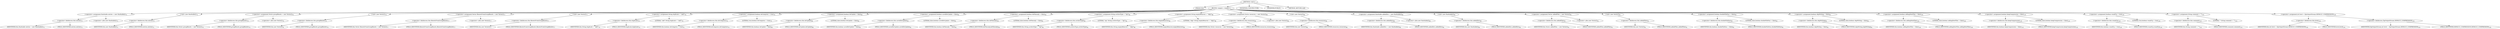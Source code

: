digraph "&lt;init&gt;" {  
"4204" [label = <(METHOD,&lt;init&gt;)> ]
"4205" [label = <(PARAM,this)> ]
"4206" [label = <(BLOCK,&lt;empty&gt;,&lt;empty&gt;)> ]
"4207" [label = <(&lt;operator&gt;.assignment,Hashtable entries = new Hashtable())<SUB>75</SUB>> ]
"4208" [label = <(&lt;operator&gt;.fieldAccess,this.entries)<SUB>75</SUB>> ]
"4209" [label = <(IDENTIFIER,this,Hashtable entries = new Hashtable())<SUB>75</SUB>> ]
"4210" [label = <(FIELD_IDENTIFIER,entries,entries)<SUB>75</SUB>> ]
"4211" [label = <(&lt;operator&gt;.alloc,new Hashtable())<SUB>75</SUB>> ]
"4212" [label = <(&lt;init&gt;,new Hashtable())<SUB>75</SUB>> ]
"4213" [label = <(&lt;operator&gt;.fieldAccess,this.entries)<SUB>75</SUB>> ]
"4214" [label = <(IDENTIFIER,this,new Hashtable())<SUB>75</SUB>> ]
"4215" [label = <(FIELD_IDENTIFIER,entries,entries)<SUB>75</SUB>> ]
"4216" [label = <(&lt;operator&gt;.assignment,Vector groupfilesets = new Vector())<SUB>76</SUB>> ]
"4217" [label = <(&lt;operator&gt;.fieldAccess,this.groupfilesets)<SUB>76</SUB>> ]
"4218" [label = <(IDENTIFIER,this,Vector groupfilesets = new Vector())<SUB>76</SUB>> ]
"4219" [label = <(FIELD_IDENTIFIER,groupfilesets,groupfilesets)<SUB>76</SUB>> ]
"4220" [label = <(&lt;operator&gt;.alloc,new Vector())<SUB>76</SUB>> ]
"4221" [label = <(&lt;init&gt;,new Vector())<SUB>76</SUB>> ]
"4222" [label = <(&lt;operator&gt;.fieldAccess,this.groupfilesets)<SUB>76</SUB>> ]
"4223" [label = <(IDENTIFIER,this,new Vector())<SUB>76</SUB>> ]
"4224" [label = <(FIELD_IDENTIFIER,groupfilesets,groupfilesets)<SUB>76</SUB>> ]
"4225" [label = <(&lt;operator&gt;.assignment,Vector filesetsFromGroupfilesets = new Vector())<SUB>77</SUB>> ]
"4226" [label = <(&lt;operator&gt;.fieldAccess,this.filesetsFromGroupfilesets)<SUB>77</SUB>> ]
"4227" [label = <(IDENTIFIER,this,Vector filesetsFromGroupfilesets = new Vector())<SUB>77</SUB>> ]
"4228" [label = <(FIELD_IDENTIFIER,filesetsFromGroupfilesets,filesetsFromGroupfilesets)<SUB>77</SUB>> ]
"4229" [label = <(&lt;operator&gt;.alloc,new Vector())<SUB>77</SUB>> ]
"4230" [label = <(&lt;init&gt;,new Vector())<SUB>77</SUB>> ]
"4231" [label = <(&lt;operator&gt;.fieldAccess,this.filesetsFromGroupfilesets)<SUB>77</SUB>> ]
"4232" [label = <(IDENTIFIER,this,new Vector())<SUB>77</SUB>> ]
"4233" [label = <(FIELD_IDENTIFIER,filesetsFromGroupfilesets,filesetsFromGroupfilesets)<SUB>77</SUB>> ]
"4234" [label = <(&lt;operator&gt;.assignment,String duplicate = &quot;add&quot;)<SUB>78</SUB>> ]
"4235" [label = <(&lt;operator&gt;.fieldAccess,this.duplicate)<SUB>78</SUB>> ]
"4236" [label = <(IDENTIFIER,this,String duplicate = &quot;add&quot;)<SUB>78</SUB>> ]
"4237" [label = <(FIELD_IDENTIFIER,duplicate,duplicate)<SUB>78</SUB>> ]
"4238" [label = <(LITERAL,&quot;add&quot;,String duplicate = &quot;add&quot;)<SUB>78</SUB>> ]
"4239" [label = <(&lt;operator&gt;.assignment,boolean doCompress = true)<SUB>79</SUB>> ]
"4240" [label = <(&lt;operator&gt;.fieldAccess,this.doCompress)<SUB>79</SUB>> ]
"4241" [label = <(IDENTIFIER,this,boolean doCompress = true)<SUB>79</SUB>> ]
"4242" [label = <(FIELD_IDENTIFIER,doCompress,doCompress)<SUB>79</SUB>> ]
"4243" [label = <(LITERAL,true,boolean doCompress = true)<SUB>79</SUB>> ]
"4244" [label = <(&lt;operator&gt;.assignment,boolean doUpdate = false)<SUB>80</SUB>> ]
"4245" [label = <(&lt;operator&gt;.fieldAccess,this.doUpdate)<SUB>80</SUB>> ]
"4246" [label = <(IDENTIFIER,this,boolean doUpdate = false)<SUB>80</SUB>> ]
"4247" [label = <(FIELD_IDENTIFIER,doUpdate,doUpdate)<SUB>80</SUB>> ]
"4248" [label = <(LITERAL,false,boolean doUpdate = false)<SUB>80</SUB>> ]
"4249" [label = <(&lt;operator&gt;.assignment,boolean savedDoUpdate = false)<SUB>82</SUB>> ]
"4250" [label = <(&lt;operator&gt;.fieldAccess,this.savedDoUpdate)<SUB>82</SUB>> ]
"4251" [label = <(IDENTIFIER,this,boolean savedDoUpdate = false)<SUB>82</SUB>> ]
"4252" [label = <(FIELD_IDENTIFIER,savedDoUpdate,savedDoUpdate)<SUB>82</SUB>> ]
"4253" [label = <(LITERAL,false,boolean savedDoUpdate = false)<SUB>82</SUB>> ]
"4254" [label = <(&lt;operator&gt;.assignment,boolean doFilesonly = false)<SUB>83</SUB>> ]
"4255" [label = <(&lt;operator&gt;.fieldAccess,this.doFilesonly)<SUB>83</SUB>> ]
"4256" [label = <(IDENTIFIER,this,boolean doFilesonly = false)<SUB>83</SUB>> ]
"4257" [label = <(FIELD_IDENTIFIER,doFilesonly,doFilesonly)<SUB>83</SUB>> ]
"4258" [label = <(LITERAL,false,boolean doFilesonly = false)<SUB>83</SUB>> ]
"4259" [label = <(&lt;operator&gt;.assignment,String archiveType = &quot;zip&quot;)<SUB>84</SUB>> ]
"4260" [label = <(&lt;operator&gt;.fieldAccess,this.archiveType)<SUB>84</SUB>> ]
"4261" [label = <(IDENTIFIER,this,String archiveType = &quot;zip&quot;)<SUB>84</SUB>> ]
"4262" [label = <(FIELD_IDENTIFIER,archiveType,archiveType)<SUB>84</SUB>> ]
"4263" [label = <(LITERAL,&quot;zip&quot;,String archiveType = &quot;zip&quot;)<SUB>84</SUB>> ]
"4264" [label = <(&lt;operator&gt;.assignment,String emptyBehavior = &quot;skip&quot;)<SUB>88</SUB>> ]
"4265" [label = <(&lt;operator&gt;.fieldAccess,this.emptyBehavior)<SUB>88</SUB>> ]
"4266" [label = <(IDENTIFIER,this,String emptyBehavior = &quot;skip&quot;)<SUB>88</SUB>> ]
"4267" [label = <(FIELD_IDENTIFIER,emptyBehavior,emptyBehavior)<SUB>88</SUB>> ]
"4268" [label = <(LITERAL,&quot;skip&quot;,String emptyBehavior = &quot;skip&quot;)<SUB>88</SUB>> ]
"4269" [label = <(&lt;operator&gt;.assignment,Vector resources = new Vector())<SUB>89</SUB>> ]
"4270" [label = <(&lt;operator&gt;.fieldAccess,this.resources)<SUB>89</SUB>> ]
"4271" [label = <(IDENTIFIER,this,Vector resources = new Vector())<SUB>89</SUB>> ]
"4272" [label = <(FIELD_IDENTIFIER,resources,resources)<SUB>89</SUB>> ]
"4273" [label = <(&lt;operator&gt;.alloc,new Vector())<SUB>89</SUB>> ]
"4274" [label = <(&lt;init&gt;,new Vector())<SUB>89</SUB>> ]
"4275" [label = <(&lt;operator&gt;.fieldAccess,this.resources)<SUB>89</SUB>> ]
"4276" [label = <(IDENTIFIER,this,new Vector())<SUB>89</SUB>> ]
"4277" [label = <(FIELD_IDENTIFIER,resources,resources)<SUB>89</SUB>> ]
"4278" [label = <(&lt;operator&gt;.assignment,Hashtable addedDirs = new Hashtable())<SUB>90</SUB>> ]
"4279" [label = <(&lt;operator&gt;.fieldAccess,this.addedDirs)<SUB>90</SUB>> ]
"4280" [label = <(IDENTIFIER,this,Hashtable addedDirs = new Hashtable())<SUB>90</SUB>> ]
"4281" [label = <(FIELD_IDENTIFIER,addedDirs,addedDirs)<SUB>90</SUB>> ]
"4282" [label = <(&lt;operator&gt;.alloc,new Hashtable())<SUB>90</SUB>> ]
"4283" [label = <(&lt;init&gt;,new Hashtable())<SUB>90</SUB>> ]
"4284" [label = <(&lt;operator&gt;.fieldAccess,this.addedDirs)<SUB>90</SUB>> ]
"4285" [label = <(IDENTIFIER,this,new Hashtable())<SUB>90</SUB>> ]
"4286" [label = <(FIELD_IDENTIFIER,addedDirs,addedDirs)<SUB>90</SUB>> ]
"4287" [label = <(&lt;operator&gt;.assignment,Vector addedFiles = new Vector())<SUB>91</SUB>> ]
"4288" [label = <(&lt;operator&gt;.fieldAccess,this.addedFiles)<SUB>91</SUB>> ]
"4289" [label = <(IDENTIFIER,this,Vector addedFiles = new Vector())<SUB>91</SUB>> ]
"4290" [label = <(FIELD_IDENTIFIER,addedFiles,addedFiles)<SUB>91</SUB>> ]
"4291" [label = <(&lt;operator&gt;.alloc,new Vector())<SUB>91</SUB>> ]
"4292" [label = <(&lt;init&gt;,new Vector())<SUB>91</SUB>> ]
"4293" [label = <(&lt;operator&gt;.fieldAccess,this.addedFiles)<SUB>91</SUB>> ]
"4294" [label = <(IDENTIFIER,this,new Vector())<SUB>91</SUB>> ]
"4295" [label = <(FIELD_IDENTIFIER,addedFiles,addedFiles)<SUB>91</SUB>> ]
"4296" [label = <(&lt;operator&gt;.assignment,boolean doubleFilePass = false)<SUB>93</SUB>> ]
"4297" [label = <(&lt;operator&gt;.fieldAccess,this.doubleFilePass)<SUB>93</SUB>> ]
"4298" [label = <(IDENTIFIER,this,boolean doubleFilePass = false)<SUB>93</SUB>> ]
"4299" [label = <(FIELD_IDENTIFIER,doubleFilePass,doubleFilePass)<SUB>93</SUB>> ]
"4300" [label = <(LITERAL,false,boolean doubleFilePass = false)<SUB>93</SUB>> ]
"4301" [label = <(&lt;operator&gt;.assignment,boolean skipWriting = false)<SUB>94</SUB>> ]
"4302" [label = <(&lt;operator&gt;.fieldAccess,this.skipWriting)<SUB>94</SUB>> ]
"4303" [label = <(IDENTIFIER,this,boolean skipWriting = false)<SUB>94</SUB>> ]
"4304" [label = <(FIELD_IDENTIFIER,skipWriting,skipWriting)<SUB>94</SUB>> ]
"4305" [label = <(LITERAL,false,boolean skipWriting = false)<SUB>94</SUB>> ]
"4306" [label = <(&lt;operator&gt;.assignment,boolean addingNewFiles = false)<SUB>104</SUB>> ]
"4307" [label = <(&lt;operator&gt;.fieldAccess,this.addingNewFiles)<SUB>104</SUB>> ]
"4308" [label = <(IDENTIFIER,this,boolean addingNewFiles = false)<SUB>104</SUB>> ]
"4309" [label = <(FIELD_IDENTIFIER,addingNewFiles,addingNewFiles)<SUB>104</SUB>> ]
"4310" [label = <(LITERAL,false,boolean addingNewFiles = false)<SUB>104</SUB>> ]
"4311" [label = <(&lt;operator&gt;.assignment,boolean keepCompression = false)<SUB>118</SUB>> ]
"4312" [label = <(&lt;operator&gt;.fieldAccess,this.keepCompression)<SUB>118</SUB>> ]
"4313" [label = <(IDENTIFIER,this,boolean keepCompression = false)<SUB>118</SUB>> ]
"4314" [label = <(FIELD_IDENTIFIER,keepCompression,keepCompression)<SUB>118</SUB>> ]
"4315" [label = <(LITERAL,false,boolean keepCompression = false)<SUB>118</SUB>> ]
"4316" [label = <(&lt;operator&gt;.assignment,boolean roundUp = true)<SUB>126</SUB>> ]
"4317" [label = <(&lt;operator&gt;.fieldAccess,this.roundUp)<SUB>126</SUB>> ]
"4318" [label = <(IDENTIFIER,this,boolean roundUp = true)<SUB>126</SUB>> ]
"4319" [label = <(FIELD_IDENTIFIER,roundUp,roundUp)<SUB>126</SUB>> ]
"4320" [label = <(LITERAL,true,boolean roundUp = true)<SUB>126</SUB>> ]
"4321" [label = <(&lt;operator&gt;.assignment,String comment = &quot;&quot;)<SUB>132</SUB>> ]
"4322" [label = <(&lt;operator&gt;.fieldAccess,this.comment)<SUB>132</SUB>> ]
"4323" [label = <(IDENTIFIER,this,String comment = &quot;&quot;)<SUB>132</SUB>> ]
"4324" [label = <(FIELD_IDENTIFIER,comment,comment)<SUB>132</SUB>> ]
"4325" [label = <(LITERAL,&quot;&quot;,String comment = &quot;&quot;)<SUB>132</SUB>> ]
"4326" [label = <(&lt;operator&gt;.assignment,int level = ZipOutputStream.DEFAULT_COMPRESSION)<SUB>134</SUB>> ]
"4327" [label = <(&lt;operator&gt;.fieldAccess,this.level)<SUB>134</SUB>> ]
"4328" [label = <(IDENTIFIER,this,int level = ZipOutputStream.DEFAULT_COMPRESSION)<SUB>134</SUB>> ]
"4329" [label = <(FIELD_IDENTIFIER,level,level)<SUB>134</SUB>> ]
"4330" [label = <(&lt;operator&gt;.fieldAccess,ZipOutputStream.DEFAULT_COMPRESSION)<SUB>134</SUB>> ]
"4331" [label = <(IDENTIFIER,ZipOutputStream,int level = ZipOutputStream.DEFAULT_COMPRESSION)<SUB>134</SUB>> ]
"4332" [label = <(FIELD_IDENTIFIER,DEFAULT_COMPRESSION,DEFAULT_COMPRESSION)<SUB>134</SUB>> ]
"4333" [label = <(MODIFIER,CONSTRUCTOR)> ]
"4334" [label = <(MODIFIER,PUBLIC)> ]
"4335" [label = <(METHOD_RETURN,void)> ]
  "4204" -> "4205" 
  "4204" -> "4206" 
  "4204" -> "4333" 
  "4204" -> "4334" 
  "4204" -> "4335" 
  "4206" -> "4207" 
  "4206" -> "4212" 
  "4206" -> "4216" 
  "4206" -> "4221" 
  "4206" -> "4225" 
  "4206" -> "4230" 
  "4206" -> "4234" 
  "4206" -> "4239" 
  "4206" -> "4244" 
  "4206" -> "4249" 
  "4206" -> "4254" 
  "4206" -> "4259" 
  "4206" -> "4264" 
  "4206" -> "4269" 
  "4206" -> "4274" 
  "4206" -> "4278" 
  "4206" -> "4283" 
  "4206" -> "4287" 
  "4206" -> "4292" 
  "4206" -> "4296" 
  "4206" -> "4301" 
  "4206" -> "4306" 
  "4206" -> "4311" 
  "4206" -> "4316" 
  "4206" -> "4321" 
  "4206" -> "4326" 
  "4207" -> "4208" 
  "4207" -> "4211" 
  "4208" -> "4209" 
  "4208" -> "4210" 
  "4212" -> "4213" 
  "4213" -> "4214" 
  "4213" -> "4215" 
  "4216" -> "4217" 
  "4216" -> "4220" 
  "4217" -> "4218" 
  "4217" -> "4219" 
  "4221" -> "4222" 
  "4222" -> "4223" 
  "4222" -> "4224" 
  "4225" -> "4226" 
  "4225" -> "4229" 
  "4226" -> "4227" 
  "4226" -> "4228" 
  "4230" -> "4231" 
  "4231" -> "4232" 
  "4231" -> "4233" 
  "4234" -> "4235" 
  "4234" -> "4238" 
  "4235" -> "4236" 
  "4235" -> "4237" 
  "4239" -> "4240" 
  "4239" -> "4243" 
  "4240" -> "4241" 
  "4240" -> "4242" 
  "4244" -> "4245" 
  "4244" -> "4248" 
  "4245" -> "4246" 
  "4245" -> "4247" 
  "4249" -> "4250" 
  "4249" -> "4253" 
  "4250" -> "4251" 
  "4250" -> "4252" 
  "4254" -> "4255" 
  "4254" -> "4258" 
  "4255" -> "4256" 
  "4255" -> "4257" 
  "4259" -> "4260" 
  "4259" -> "4263" 
  "4260" -> "4261" 
  "4260" -> "4262" 
  "4264" -> "4265" 
  "4264" -> "4268" 
  "4265" -> "4266" 
  "4265" -> "4267" 
  "4269" -> "4270" 
  "4269" -> "4273" 
  "4270" -> "4271" 
  "4270" -> "4272" 
  "4274" -> "4275" 
  "4275" -> "4276" 
  "4275" -> "4277" 
  "4278" -> "4279" 
  "4278" -> "4282" 
  "4279" -> "4280" 
  "4279" -> "4281" 
  "4283" -> "4284" 
  "4284" -> "4285" 
  "4284" -> "4286" 
  "4287" -> "4288" 
  "4287" -> "4291" 
  "4288" -> "4289" 
  "4288" -> "4290" 
  "4292" -> "4293" 
  "4293" -> "4294" 
  "4293" -> "4295" 
  "4296" -> "4297" 
  "4296" -> "4300" 
  "4297" -> "4298" 
  "4297" -> "4299" 
  "4301" -> "4302" 
  "4301" -> "4305" 
  "4302" -> "4303" 
  "4302" -> "4304" 
  "4306" -> "4307" 
  "4306" -> "4310" 
  "4307" -> "4308" 
  "4307" -> "4309" 
  "4311" -> "4312" 
  "4311" -> "4315" 
  "4312" -> "4313" 
  "4312" -> "4314" 
  "4316" -> "4317" 
  "4316" -> "4320" 
  "4317" -> "4318" 
  "4317" -> "4319" 
  "4321" -> "4322" 
  "4321" -> "4325" 
  "4322" -> "4323" 
  "4322" -> "4324" 
  "4326" -> "4327" 
  "4326" -> "4330" 
  "4327" -> "4328" 
  "4327" -> "4329" 
  "4330" -> "4331" 
  "4330" -> "4332" 
}
